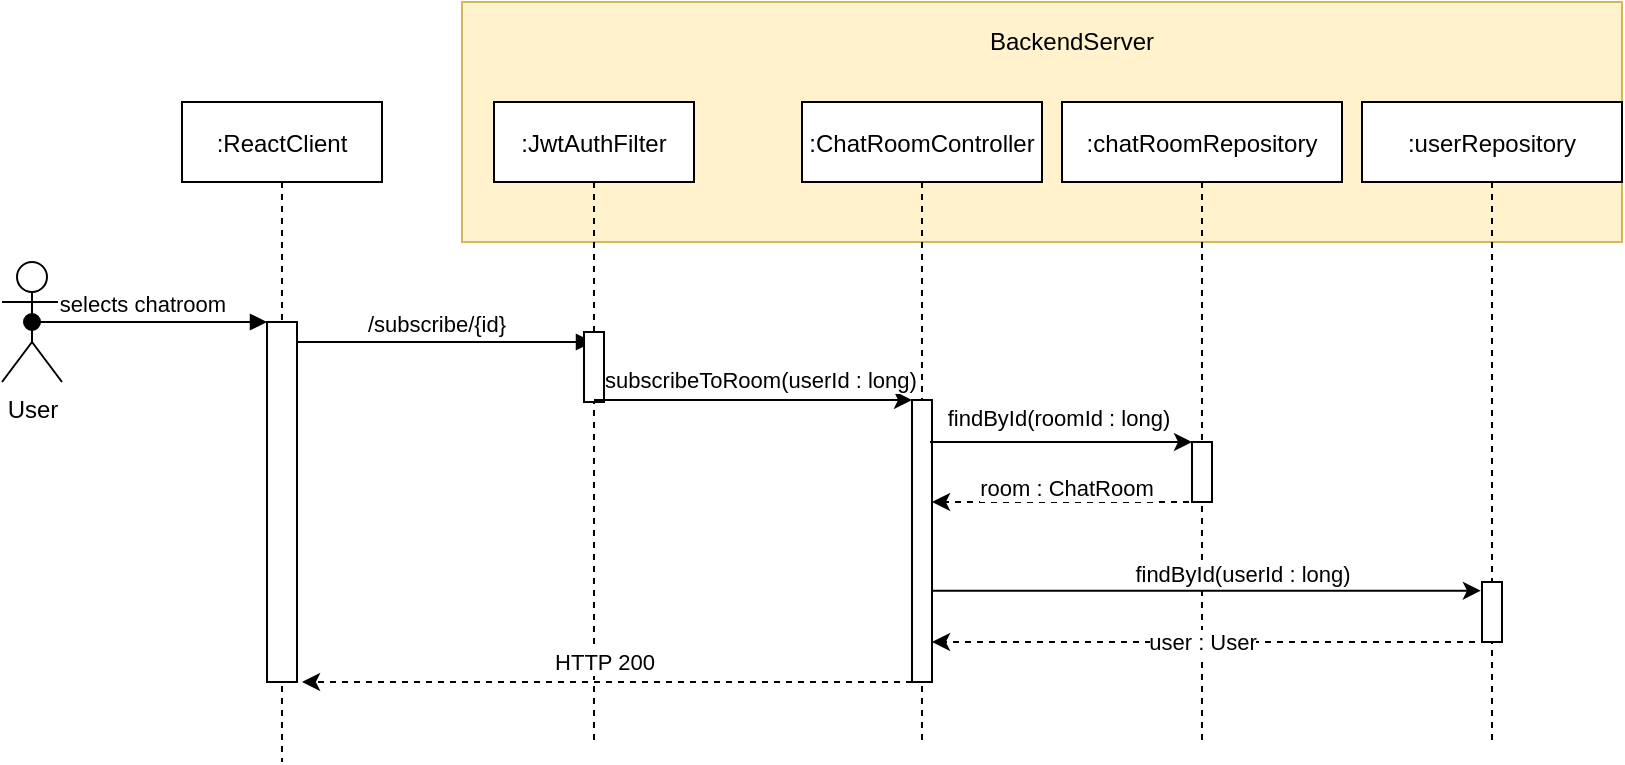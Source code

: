 <mxfile version="13.9.9" type="device"><diagram id="kgpKYQtTHZ0yAKxKKP6v" name="Page-1"><mxGraphModel dx="1028" dy="785" grid="1" gridSize="10" guides="1" tooltips="1" connect="1" arrows="1" fold="1" page="1" pageScale="1" pageWidth="850" pageHeight="1100" math="0" shadow="0"><root><mxCell id="0"/><mxCell id="1" parent="0"/><mxCell id="i6MMQtVqdfcEKa4CGIRQ-8" value="" style="rounded=0;whiteSpace=wrap;html=1;align=center;fillColor=#fff2cc;strokeColor=#d6b656;" parent="1" vertex="1"><mxGeometry x="260" y="20" width="580" height="120" as="geometry"/></mxCell><mxCell id="3nuBFxr9cyL0pnOWT2aG-1" value=":ReactClient" style="shape=umlLifeline;perimeter=lifelinePerimeter;container=1;collapsible=0;recursiveResize=0;rounded=0;shadow=0;strokeWidth=1;" parent="1" vertex="1"><mxGeometry x="120" y="70" width="100" height="330" as="geometry"/></mxCell><mxCell id="3nuBFxr9cyL0pnOWT2aG-2" value="" style="points=[];perimeter=orthogonalPerimeter;rounded=0;shadow=0;strokeWidth=1;" parent="3nuBFxr9cyL0pnOWT2aG-1" vertex="1"><mxGeometry x="42.5" y="110" width="15" height="180" as="geometry"/></mxCell><mxCell id="3nuBFxr9cyL0pnOWT2aG-8" value="/subscribe/{id}" style="verticalAlign=bottom;endArrow=block;shadow=0;strokeWidth=1;" parent="1" source="3nuBFxr9cyL0pnOWT2aG-2" target="i6MMQtVqdfcEKa4CGIRQ-1" edge="1"><mxGeometry x="-0.056" relative="1" as="geometry"><mxPoint x="275" y="160" as="sourcePoint"/><Array as="points"><mxPoint x="190" y="190"/></Array><mxPoint as="offset"/></mxGeometry></mxCell><mxCell id="i6MMQtVqdfcEKa4CGIRQ-1" value=":JwtAuthFilter" style="shape=umlLifeline;perimeter=lifelinePerimeter;container=1;collapsible=0;recursiveResize=0;rounded=0;shadow=0;strokeWidth=1;" parent="1" vertex="1"><mxGeometry x="276" y="70" width="100" height="320" as="geometry"/></mxCell><mxCell id="i6MMQtVqdfcEKa4CGIRQ-9" value="" style="points=[];perimeter=orthogonalPerimeter;rounded=0;shadow=0;strokeWidth=1;" parent="i6MMQtVqdfcEKa4CGIRQ-1" vertex="1"><mxGeometry x="45" y="115" width="10" height="35" as="geometry"/></mxCell><mxCell id="i6MMQtVqdfcEKa4CGIRQ-5" value=":ChatRoomController" style="shape=umlLifeline;perimeter=lifelinePerimeter;container=1;collapsible=0;recursiveResize=0;rounded=0;shadow=0;strokeWidth=1;" parent="1" vertex="1"><mxGeometry x="430" y="70" width="120" height="320" as="geometry"/></mxCell><mxCell id="i6MMQtVqdfcEKa4CGIRQ-10" value="" style="points=[];perimeter=orthogonalPerimeter;rounded=0;shadow=0;strokeWidth=1;" parent="i6MMQtVqdfcEKa4CGIRQ-5" vertex="1"><mxGeometry x="55" y="149" width="10" height="141" as="geometry"/></mxCell><mxCell id="i6MMQtVqdfcEKa4CGIRQ-6" value="" style="endArrow=classic;html=1;" parent="1" source="i6MMQtVqdfcEKa4CGIRQ-1" target="i6MMQtVqdfcEKa4CGIRQ-10" edge="1"><mxGeometry width="50" height="50" relative="1" as="geometry"><mxPoint x="355" y="219" as="sourcePoint"/><mxPoint x="480" y="193" as="targetPoint"/><Array as="points"><mxPoint x="420" y="219"/></Array></mxGeometry></mxCell><mxCell id="i6MMQtVqdfcEKa4CGIRQ-13" value="subscribeToRoom(userId : long)" style="edgeLabel;html=1;align=center;verticalAlign=middle;resizable=0;points=[];" parent="i6MMQtVqdfcEKa4CGIRQ-6" vertex="1" connectable="0"><mxGeometry x="-0.181" relative="1" as="geometry"><mxPoint x="17.5" y="-10" as="offset"/></mxGeometry></mxCell><mxCell id="G0bCitq_Z-uxKnt3_ynj-1" value=":chatRoomRepository" style="shape=umlLifeline;perimeter=lifelinePerimeter;container=1;collapsible=0;recursiveResize=0;rounded=0;shadow=0;strokeWidth=1;" parent="1" vertex="1"><mxGeometry x="560" y="70" width="140" height="320" as="geometry"/></mxCell><mxCell id="eph0HpzOYX-I-9O-BlBS-6" value="" style="rounded=0;whiteSpace=wrap;html=1;" vertex="1" parent="G0bCitq_Z-uxKnt3_ynj-1"><mxGeometry x="65" y="170" width="10" height="30" as="geometry"/></mxCell><mxCell id="G0bCitq_Z-uxKnt3_ynj-7" value="BackendServer" style="text;html=1;strokeColor=none;fillColor=none;align=center;verticalAlign=middle;whiteSpace=wrap;rounded=0;" parent="1" vertex="1"><mxGeometry x="545" y="30" width="40" height="20" as="geometry"/></mxCell><mxCell id="eph0HpzOYX-I-9O-BlBS-1" value="User" style="shape=umlActor;verticalLabelPosition=bottom;verticalAlign=top;html=1;" vertex="1" parent="1"><mxGeometry x="30" y="150" width="30" height="60" as="geometry"/></mxCell><mxCell id="3nuBFxr9cyL0pnOWT2aG-3" value="selects chatroom" style="verticalAlign=bottom;startArrow=oval;endArrow=block;startSize=8;shadow=0;strokeWidth=1;exitX=0.5;exitY=0.5;exitDx=0;exitDy=0;exitPerimeter=0;" parent="1" target="3nuBFxr9cyL0pnOWT2aG-2" edge="1" source="eph0HpzOYX-I-9O-BlBS-1"><mxGeometry x="-0.059" relative="1" as="geometry"><mxPoint x="60" y="190" as="sourcePoint"/><mxPoint as="offset"/><Array as="points"><mxPoint x="140" y="180"/></Array></mxGeometry></mxCell><mxCell id="eph0HpzOYX-I-9O-BlBS-4" value=":userRepository" style="shape=umlLifeline;perimeter=lifelinePerimeter;container=1;collapsible=0;recursiveResize=0;rounded=0;shadow=0;strokeWidth=1;" vertex="1" parent="1"><mxGeometry x="710" y="70" width="130" height="320" as="geometry"/></mxCell><mxCell id="eph0HpzOYX-I-9O-BlBS-15" value="" style="rounded=0;whiteSpace=wrap;html=1;" vertex="1" parent="eph0HpzOYX-I-9O-BlBS-4"><mxGeometry x="60" y="240" width="10" height="30" as="geometry"/></mxCell><mxCell id="eph0HpzOYX-I-9O-BlBS-7" value="" style="endArrow=classic;html=1;entryX=0;entryY=0;entryDx=0;entryDy=0;" edge="1" parent="1" target="eph0HpzOYX-I-9O-BlBS-6"><mxGeometry width="50" height="50" relative="1" as="geometry"><mxPoint x="494" y="240" as="sourcePoint"/><mxPoint x="560" y="180" as="targetPoint"/></mxGeometry></mxCell><mxCell id="eph0HpzOYX-I-9O-BlBS-8" value="findById(roomId : long)" style="edgeLabel;html=1;align=center;verticalAlign=middle;resizable=0;points=[];" vertex="1" connectable="0" parent="eph0HpzOYX-I-9O-BlBS-7"><mxGeometry x="-0.397" y="3" relative="1" as="geometry"><mxPoint x="24.61" y="-9.16" as="offset"/></mxGeometry></mxCell><mxCell id="eph0HpzOYX-I-9O-BlBS-13" value="" style="endArrow=classic;html=1;dashed=1;" edge="1" parent="1" source="G0bCitq_Z-uxKnt3_ynj-1" target="i6MMQtVqdfcEKa4CGIRQ-10"><mxGeometry width="50" height="50" relative="1" as="geometry"><mxPoint x="450" y="270" as="sourcePoint"/><mxPoint x="500" y="220" as="targetPoint"/><Array as="points"><mxPoint x="540" y="270"/></Array></mxGeometry></mxCell><mxCell id="eph0HpzOYX-I-9O-BlBS-14" value="room : ChatRoom" style="edgeLabel;html=1;align=center;verticalAlign=middle;resizable=0;points=[];" vertex="1" connectable="0" parent="eph0HpzOYX-I-9O-BlBS-13"><mxGeometry x="0.367" y="-3" relative="1" as="geometry"><mxPoint x="24" y="-4.5" as="offset"/></mxGeometry></mxCell><mxCell id="eph0HpzOYX-I-9O-BlBS-16" value="" style="endArrow=classic;html=1;entryX=-0.057;entryY=0.144;entryDx=0;entryDy=0;entryPerimeter=0;" edge="1" parent="1" source="i6MMQtVqdfcEKa4CGIRQ-10" target="eph0HpzOYX-I-9O-BlBS-15"><mxGeometry width="50" height="50" relative="1" as="geometry"><mxPoint x="540" y="370" as="sourcePoint"/><mxPoint x="700" y="280" as="targetPoint"/></mxGeometry></mxCell><mxCell id="eph0HpzOYX-I-9O-BlBS-18" value="findById(userId : long)" style="edgeLabel;html=1;align=center;verticalAlign=middle;resizable=0;points=[];" vertex="1" connectable="0" parent="eph0HpzOYX-I-9O-BlBS-16"><mxGeometry x="0.167" y="1" relative="1" as="geometry"><mxPoint x="-5" y="-7.64" as="offset"/></mxGeometry></mxCell><mxCell id="eph0HpzOYX-I-9O-BlBS-19" value="" style="endArrow=classic;html=1;exitX=0.25;exitY=1;exitDx=0;exitDy=0;dashed=1;" edge="1" parent="1" source="eph0HpzOYX-I-9O-BlBS-15" target="i6MMQtVqdfcEKa4CGIRQ-10"><mxGeometry width="50" height="50" relative="1" as="geometry"><mxPoint x="480" y="500" as="sourcePoint"/><mxPoint x="530" y="450" as="targetPoint"/></mxGeometry></mxCell><mxCell id="eph0HpzOYX-I-9O-BlBS-20" value="user : User" style="edgeLabel;html=1;align=center;verticalAlign=middle;resizable=0;points=[];" vertex="1" connectable="0" parent="eph0HpzOYX-I-9O-BlBS-19"><mxGeometry x="0.307" relative="1" as="geometry"><mxPoint x="38.88" as="offset"/></mxGeometry></mxCell><mxCell id="eph0HpzOYX-I-9O-BlBS-21" value="" style="endArrow=classic;html=1;dashed=1;entryX=1.167;entryY=1;entryDx=0;entryDy=0;entryPerimeter=0;" edge="1" parent="1" source="i6MMQtVqdfcEKa4CGIRQ-10" target="3nuBFxr9cyL0pnOWT2aG-2"><mxGeometry width="50" height="50" relative="1" as="geometry"><mxPoint x="390" y="460" as="sourcePoint"/><mxPoint x="440" y="410" as="targetPoint"/></mxGeometry></mxCell><mxCell id="eph0HpzOYX-I-9O-BlBS-22" value="HTTP 200" style="edgeLabel;html=1;align=center;verticalAlign=middle;resizable=0;points=[];" vertex="1" connectable="0" parent="eph0HpzOYX-I-9O-BlBS-21"><mxGeometry x="0.409" y="-3" relative="1" as="geometry"><mxPoint x="61" y="-7" as="offset"/></mxGeometry></mxCell></root></mxGraphModel></diagram></mxfile>